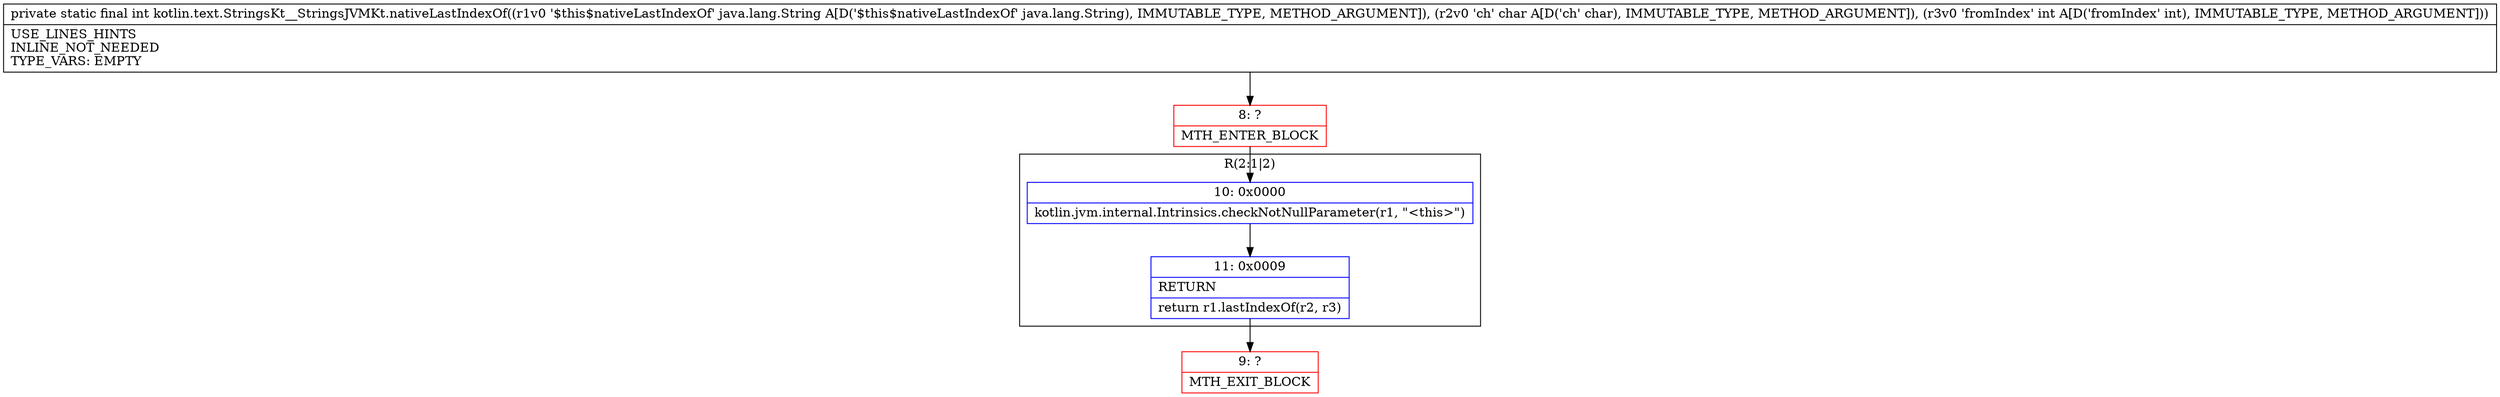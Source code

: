 digraph "CFG forkotlin.text.StringsKt__StringsJVMKt.nativeLastIndexOf(Ljava\/lang\/String;CI)I" {
subgraph cluster_Region_1217856317 {
label = "R(2:1|2)";
node [shape=record,color=blue];
Node_10 [shape=record,label="{10\:\ 0x0000|kotlin.jvm.internal.Intrinsics.checkNotNullParameter(r1, \"\<this\>\")\l}"];
Node_11 [shape=record,label="{11\:\ 0x0009|RETURN\l|return r1.lastIndexOf(r2, r3)\l}"];
}
Node_8 [shape=record,color=red,label="{8\:\ ?|MTH_ENTER_BLOCK\l}"];
Node_9 [shape=record,color=red,label="{9\:\ ?|MTH_EXIT_BLOCK\l}"];
MethodNode[shape=record,label="{private static final int kotlin.text.StringsKt__StringsJVMKt.nativeLastIndexOf((r1v0 '$this$nativeLastIndexOf' java.lang.String A[D('$this$nativeLastIndexOf' java.lang.String), IMMUTABLE_TYPE, METHOD_ARGUMENT]), (r2v0 'ch' char A[D('ch' char), IMMUTABLE_TYPE, METHOD_ARGUMENT]), (r3v0 'fromIndex' int A[D('fromIndex' int), IMMUTABLE_TYPE, METHOD_ARGUMENT]))  | USE_LINES_HINTS\lINLINE_NOT_NEEDED\lTYPE_VARS: EMPTY\l}"];
MethodNode -> Node_8;Node_10 -> Node_11;
Node_11 -> Node_9;
Node_8 -> Node_10;
}

